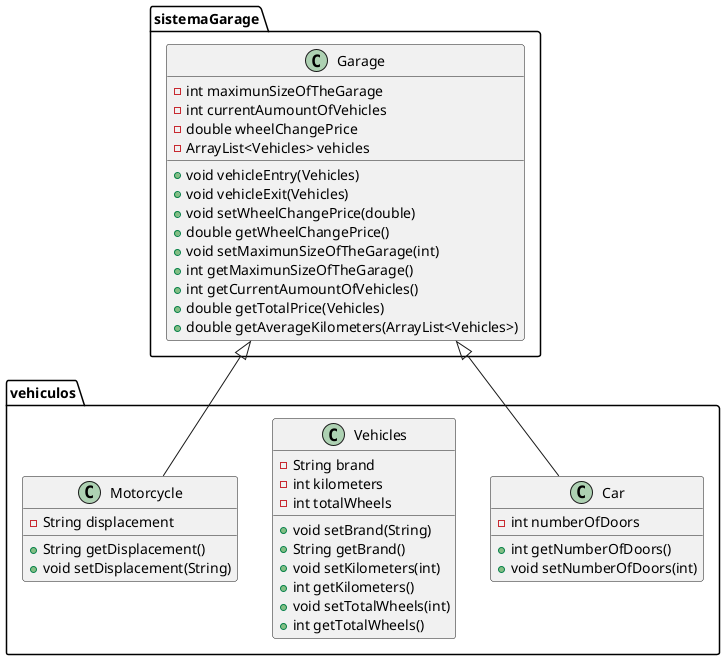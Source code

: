 @startuml
class vehiculos.Car {
- int numberOfDoors
+ int getNumberOfDoors()
+ void setNumberOfDoors(int)
}
class vehiculos.Vehicles {
- String brand
- int kilometers
- int totalWheels
+ void setBrand(String)
+ String getBrand()
+ void setKilometers(int)
+ int getKilometers()
+ void setTotalWheels(int)
+ int getTotalWheels()
}
class vehiculos.Motorcycle {
- String displacement
+ String getDisplacement()
+ void setDisplacement(String)
}
class sistemaGarage.Garage {
- int maximunSizeOfTheGarage
- int currentAumountOfVehicles
- double wheelChangePrice
- ArrayList<Vehicles> vehicles
+ void vehicleEntry(Vehicles)
+ void vehicleExit(Vehicles)
+ void setWheelChangePrice(double)
+ double getWheelChangePrice()
+ void setMaximunSizeOfTheGarage(int)
+ int getMaximunSizeOfTheGarage()
+ int getCurrentAumountOfVehicles()
+ double getTotalPrice(Vehicles)
+ double getAverageKilometers(ArrayList<Vehicles>)
}


sistemaGarage.Garage <|-- vehiculos.Car
sistemaGarage.Garage <|-- vehiculos.Motorcycle
@enduml
